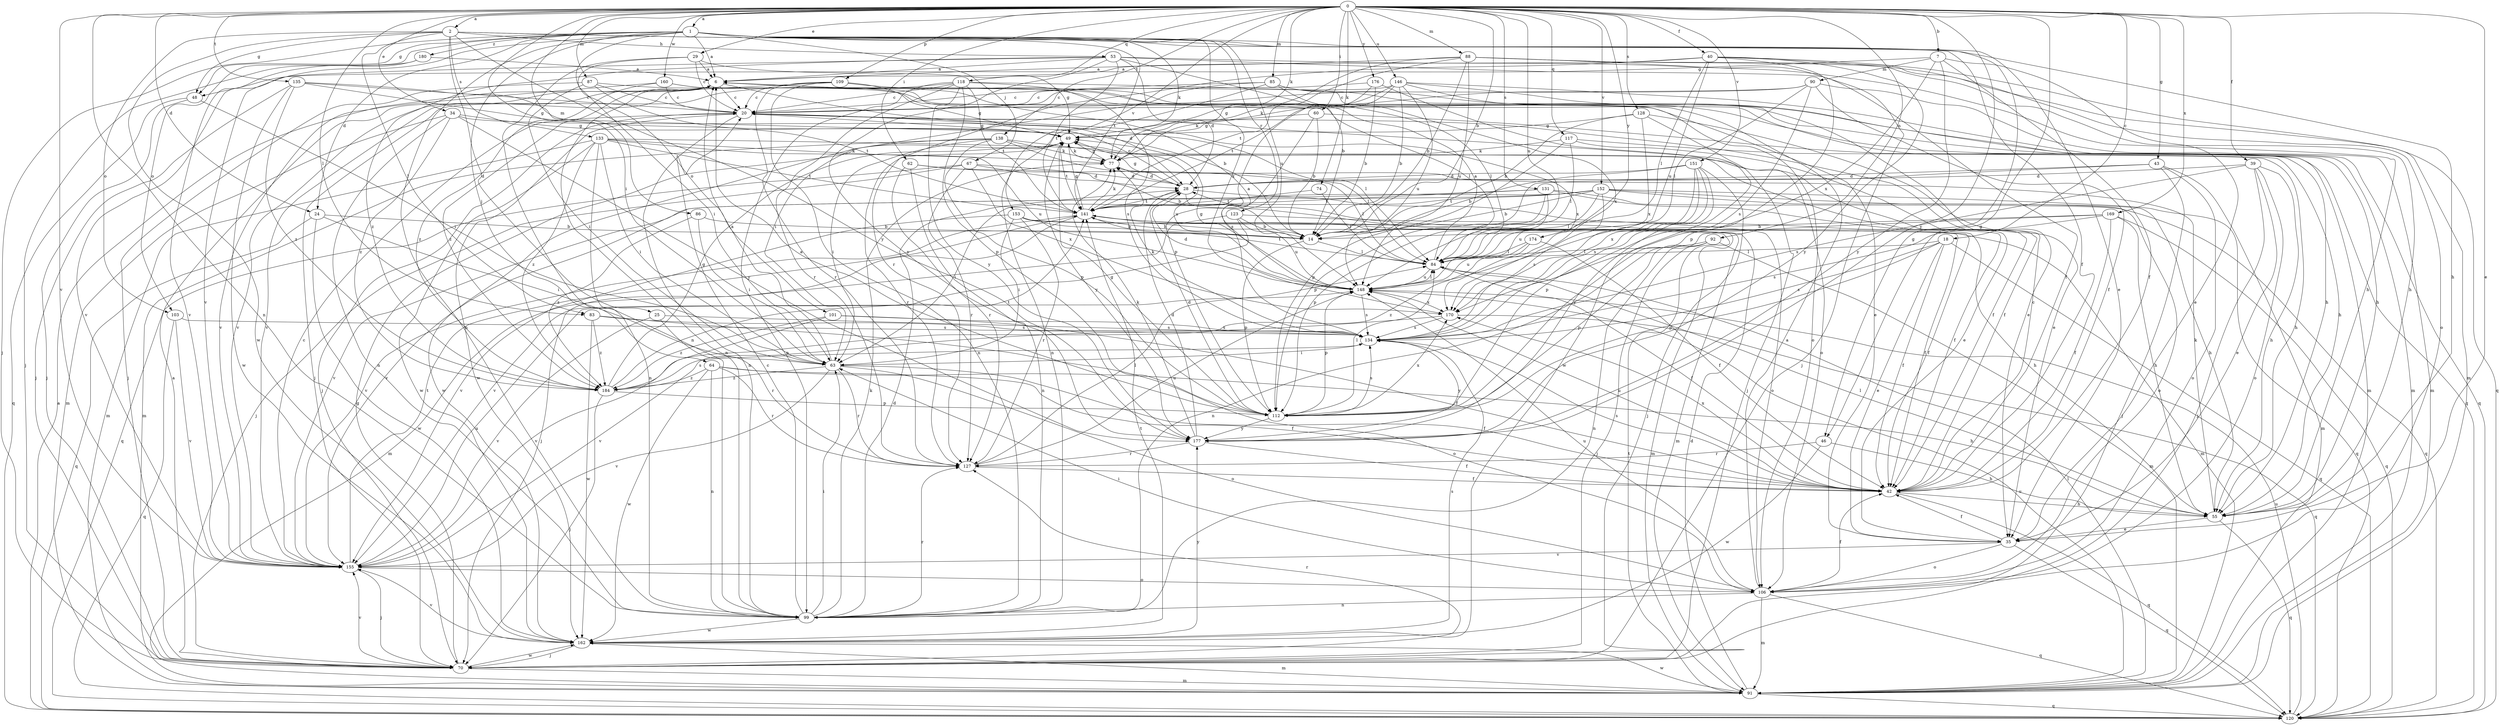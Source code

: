strict digraph  {
0;
1;
2;
6;
7;
14;
18;
20;
24;
25;
28;
29;
34;
35;
39;
40;
42;
43;
46;
48;
49;
53;
55;
60;
62;
63;
64;
67;
70;
74;
77;
83;
84;
85;
86;
87;
88;
90;
91;
92;
99;
101;
103;
106;
109;
112;
117;
118;
120;
123;
127;
128;
131;
133;
134;
135;
138;
141;
146;
148;
151;
152;
153;
155;
160;
162;
169;
170;
174;
176;
177;
180;
184;
0 -> 1  [label=a];
0 -> 2  [label=a];
0 -> 7  [label=b];
0 -> 14  [label=b];
0 -> 18  [label=c];
0 -> 24  [label=d];
0 -> 29  [label=e];
0 -> 34  [label=e];
0 -> 35  [label=e];
0 -> 39  [label=f];
0 -> 40  [label=f];
0 -> 43  [label=g];
0 -> 46  [label=g];
0 -> 60  [label=i];
0 -> 62  [label=i];
0 -> 63  [label=i];
0 -> 74  [label=k];
0 -> 77  [label=k];
0 -> 83  [label=l];
0 -> 85  [label=m];
0 -> 86  [label=m];
0 -> 87  [label=m];
0 -> 88  [label=m];
0 -> 92  [label=n];
0 -> 99  [label=n];
0 -> 109  [label=p];
0 -> 117  [label=q];
0 -> 118  [label=q];
0 -> 128  [label=s];
0 -> 131  [label=s];
0 -> 135  [label=t];
0 -> 138  [label=t];
0 -> 146  [label=u];
0 -> 148  [label=u];
0 -> 151  [label=v];
0 -> 152  [label=v];
0 -> 153  [label=v];
0 -> 155  [label=v];
0 -> 160  [label=w];
0 -> 169  [label=x];
0 -> 174  [label=y];
0 -> 176  [label=y];
0 -> 177  [label=y];
1 -> 6  [label=a];
1 -> 24  [label=d];
1 -> 35  [label=e];
1 -> 46  [label=g];
1 -> 48  [label=g];
1 -> 64  [label=j];
1 -> 67  [label=j];
1 -> 70  [label=j];
1 -> 77  [label=k];
1 -> 99  [label=n];
1 -> 101  [label=o];
1 -> 103  [label=o];
1 -> 123  [label=r];
1 -> 141  [label=t];
1 -> 148  [label=u];
1 -> 155  [label=v];
1 -> 170  [label=x];
1 -> 180  [label=z];
2 -> 25  [label=d];
2 -> 42  [label=f];
2 -> 48  [label=g];
2 -> 53  [label=h];
2 -> 55  [label=h];
2 -> 83  [label=l];
2 -> 103  [label=o];
2 -> 133  [label=s];
2 -> 162  [label=w];
2 -> 177  [label=y];
6 -> 20  [label=c];
6 -> 28  [label=d];
6 -> 99  [label=n];
6 -> 155  [label=v];
6 -> 184  [label=z];
7 -> 35  [label=e];
7 -> 42  [label=f];
7 -> 48  [label=g];
7 -> 90  [label=m];
7 -> 170  [label=x];
7 -> 177  [label=y];
14 -> 84  [label=l];
14 -> 112  [label=p];
18 -> 35  [label=e];
18 -> 42  [label=f];
18 -> 84  [label=l];
18 -> 112  [label=p];
18 -> 120  [label=q];
18 -> 134  [label=s];
20 -> 49  [label=g];
20 -> 70  [label=j];
20 -> 99  [label=n];
20 -> 106  [label=o];
20 -> 162  [label=w];
20 -> 170  [label=x];
24 -> 14  [label=b];
24 -> 63  [label=i];
24 -> 120  [label=q];
24 -> 162  [label=w];
25 -> 127  [label=r];
25 -> 134  [label=s];
25 -> 155  [label=v];
28 -> 20  [label=c];
28 -> 49  [label=g];
28 -> 91  [label=m];
28 -> 106  [label=o];
28 -> 141  [label=t];
29 -> 6  [label=a];
29 -> 20  [label=c];
29 -> 49  [label=g];
29 -> 63  [label=i];
29 -> 99  [label=n];
34 -> 49  [label=g];
34 -> 84  [label=l];
34 -> 91  [label=m];
34 -> 99  [label=n];
34 -> 177  [label=y];
34 -> 184  [label=z];
35 -> 42  [label=f];
35 -> 106  [label=o];
35 -> 120  [label=q];
35 -> 155  [label=v];
39 -> 28  [label=d];
39 -> 35  [label=e];
39 -> 55  [label=h];
39 -> 70  [label=j];
39 -> 106  [label=o];
39 -> 134  [label=s];
40 -> 6  [label=a];
40 -> 84  [label=l];
40 -> 91  [label=m];
40 -> 106  [label=o];
40 -> 112  [label=p];
40 -> 127  [label=r];
40 -> 148  [label=u];
40 -> 177  [label=y];
42 -> 20  [label=c];
42 -> 55  [label=h];
42 -> 120  [label=q];
42 -> 134  [label=s];
42 -> 148  [label=u];
42 -> 170  [label=x];
43 -> 28  [label=d];
43 -> 70  [label=j];
43 -> 91  [label=m];
43 -> 106  [label=o];
43 -> 112  [label=p];
46 -> 55  [label=h];
46 -> 127  [label=r];
46 -> 162  [label=w];
48 -> 63  [label=i];
48 -> 70  [label=j];
48 -> 120  [label=q];
49 -> 77  [label=k];
49 -> 127  [label=r];
49 -> 141  [label=t];
49 -> 148  [label=u];
49 -> 177  [label=y];
53 -> 6  [label=a];
53 -> 14  [label=b];
53 -> 28  [label=d];
53 -> 42  [label=f];
53 -> 55  [label=h];
53 -> 141  [label=t];
53 -> 155  [label=v];
53 -> 177  [label=y];
53 -> 184  [label=z];
55 -> 35  [label=e];
55 -> 77  [label=k];
55 -> 84  [label=l];
55 -> 120  [label=q];
60 -> 14  [label=b];
60 -> 49  [label=g];
60 -> 55  [label=h];
60 -> 134  [label=s];
62 -> 28  [label=d];
62 -> 84  [label=l];
62 -> 99  [label=n];
62 -> 127  [label=r];
63 -> 6  [label=a];
63 -> 42  [label=f];
63 -> 106  [label=o];
63 -> 127  [label=r];
63 -> 155  [label=v];
63 -> 184  [label=z];
64 -> 42  [label=f];
64 -> 55  [label=h];
64 -> 99  [label=n];
64 -> 127  [label=r];
64 -> 162  [label=w];
64 -> 184  [label=z];
67 -> 14  [label=b];
67 -> 28  [label=d];
67 -> 70  [label=j];
67 -> 120  [label=q];
67 -> 127  [label=r];
67 -> 170  [label=x];
70 -> 6  [label=a];
70 -> 49  [label=g];
70 -> 91  [label=m];
70 -> 127  [label=r];
70 -> 155  [label=v];
70 -> 162  [label=w];
74 -> 84  [label=l];
74 -> 141  [label=t];
77 -> 28  [label=d];
77 -> 49  [label=g];
83 -> 106  [label=o];
83 -> 134  [label=s];
83 -> 162  [label=w];
83 -> 184  [label=z];
84 -> 6  [label=a];
84 -> 42  [label=f];
84 -> 141  [label=t];
84 -> 148  [label=u];
85 -> 20  [label=c];
85 -> 55  [label=h];
85 -> 63  [label=i];
85 -> 91  [label=m];
85 -> 99  [label=n];
85 -> 170  [label=x];
86 -> 14  [label=b];
86 -> 63  [label=i];
86 -> 184  [label=z];
87 -> 20  [label=c];
87 -> 35  [label=e];
87 -> 63  [label=i];
87 -> 70  [label=j];
87 -> 141  [label=t];
88 -> 6  [label=a];
88 -> 14  [label=b];
88 -> 55  [label=h];
88 -> 70  [label=j];
88 -> 77  [label=k];
88 -> 120  [label=q];
88 -> 141  [label=t];
88 -> 148  [label=u];
90 -> 20  [label=c];
90 -> 42  [label=f];
90 -> 77  [label=k];
90 -> 84  [label=l];
90 -> 91  [label=m];
90 -> 134  [label=s];
91 -> 28  [label=d];
91 -> 84  [label=l];
91 -> 120  [label=q];
91 -> 141  [label=t];
91 -> 148  [label=u];
91 -> 162  [label=w];
92 -> 70  [label=j];
92 -> 84  [label=l];
92 -> 91  [label=m];
92 -> 99  [label=n];
92 -> 112  [label=p];
99 -> 20  [label=c];
99 -> 28  [label=d];
99 -> 63  [label=i];
99 -> 77  [label=k];
99 -> 127  [label=r];
99 -> 162  [label=w];
101 -> 42  [label=f];
101 -> 134  [label=s];
101 -> 155  [label=v];
101 -> 184  [label=z];
103 -> 120  [label=q];
103 -> 134  [label=s];
103 -> 155  [label=v];
106 -> 6  [label=a];
106 -> 42  [label=f];
106 -> 63  [label=i];
106 -> 91  [label=m];
106 -> 99  [label=n];
106 -> 120  [label=q];
106 -> 148  [label=u];
109 -> 20  [label=c];
109 -> 49  [label=g];
109 -> 84  [label=l];
109 -> 99  [label=n];
109 -> 120  [label=q];
109 -> 127  [label=r];
109 -> 155  [label=v];
112 -> 6  [label=a];
112 -> 28  [label=d];
112 -> 49  [label=g];
112 -> 84  [label=l];
112 -> 134  [label=s];
112 -> 170  [label=x];
112 -> 177  [label=y];
117 -> 42  [label=f];
117 -> 55  [label=h];
117 -> 77  [label=k];
117 -> 84  [label=l];
117 -> 112  [label=p];
118 -> 20  [label=c];
118 -> 55  [label=h];
118 -> 70  [label=j];
118 -> 99  [label=n];
118 -> 112  [label=p];
118 -> 127  [label=r];
118 -> 134  [label=s];
118 -> 141  [label=t];
118 -> 177  [label=y];
120 -> 6  [label=a];
120 -> 148  [label=u];
123 -> 14  [label=b];
123 -> 55  [label=h];
123 -> 91  [label=m];
123 -> 148  [label=u];
123 -> 155  [label=v];
127 -> 42  [label=f];
127 -> 84  [label=l];
127 -> 148  [label=u];
128 -> 14  [label=b];
128 -> 35  [label=e];
128 -> 49  [label=g];
128 -> 70  [label=j];
128 -> 170  [label=x];
131 -> 42  [label=f];
131 -> 112  [label=p];
131 -> 120  [label=q];
131 -> 141  [label=t];
131 -> 148  [label=u];
131 -> 155  [label=v];
133 -> 42  [label=f];
133 -> 63  [label=i];
133 -> 77  [label=k];
133 -> 91  [label=m];
133 -> 99  [label=n];
133 -> 141  [label=t];
133 -> 148  [label=u];
133 -> 162  [label=w];
133 -> 184  [label=z];
134 -> 63  [label=i];
134 -> 77  [label=k];
134 -> 177  [label=y];
135 -> 14  [label=b];
135 -> 20  [label=c];
135 -> 49  [label=g];
135 -> 70  [label=j];
135 -> 162  [label=w];
135 -> 184  [label=z];
138 -> 35  [label=e];
138 -> 63  [label=i];
138 -> 77  [label=k];
138 -> 84  [label=l];
138 -> 91  [label=m];
138 -> 112  [label=p];
138 -> 162  [label=w];
141 -> 14  [label=b];
141 -> 42  [label=f];
141 -> 49  [label=g];
141 -> 70  [label=j];
141 -> 77  [label=k];
141 -> 91  [label=m];
141 -> 155  [label=v];
146 -> 14  [label=b];
146 -> 20  [label=c];
146 -> 35  [label=e];
146 -> 49  [label=g];
146 -> 91  [label=m];
146 -> 120  [label=q];
146 -> 141  [label=t];
146 -> 148  [label=u];
148 -> 6  [label=a];
148 -> 28  [label=d];
148 -> 49  [label=g];
148 -> 84  [label=l];
148 -> 112  [label=p];
148 -> 134  [label=s];
148 -> 170  [label=x];
151 -> 14  [label=b];
151 -> 28  [label=d];
151 -> 70  [label=j];
151 -> 112  [label=p];
151 -> 134  [label=s];
151 -> 170  [label=x];
151 -> 177  [label=y];
152 -> 14  [label=b];
152 -> 55  [label=h];
152 -> 63  [label=i];
152 -> 84  [label=l];
152 -> 106  [label=o];
152 -> 120  [label=q];
152 -> 134  [label=s];
152 -> 141  [label=t];
152 -> 155  [label=v];
153 -> 14  [label=b];
153 -> 42  [label=f];
153 -> 63  [label=i];
153 -> 91  [label=m];
153 -> 127  [label=r];
153 -> 155  [label=v];
155 -> 20  [label=c];
155 -> 70  [label=j];
155 -> 106  [label=o];
155 -> 141  [label=t];
155 -> 148  [label=u];
160 -> 20  [label=c];
160 -> 84  [label=l];
160 -> 106  [label=o];
160 -> 155  [label=v];
160 -> 184  [label=z];
162 -> 70  [label=j];
162 -> 91  [label=m];
162 -> 134  [label=s];
162 -> 141  [label=t];
162 -> 155  [label=v];
162 -> 177  [label=y];
169 -> 14  [label=b];
169 -> 42  [label=f];
169 -> 55  [label=h];
169 -> 99  [label=n];
169 -> 120  [label=q];
169 -> 134  [label=s];
170 -> 120  [label=q];
170 -> 134  [label=s];
170 -> 155  [label=v];
174 -> 42  [label=f];
174 -> 84  [label=l];
174 -> 148  [label=u];
174 -> 184  [label=z];
176 -> 14  [label=b];
176 -> 20  [label=c];
176 -> 112  [label=p];
176 -> 162  [label=w];
177 -> 28  [label=d];
177 -> 42  [label=f];
177 -> 77  [label=k];
177 -> 127  [label=r];
180 -> 6  [label=a];
180 -> 70  [label=j];
180 -> 155  [label=v];
184 -> 49  [label=g];
184 -> 70  [label=j];
184 -> 112  [label=p];
184 -> 134  [label=s];
184 -> 141  [label=t];
}
